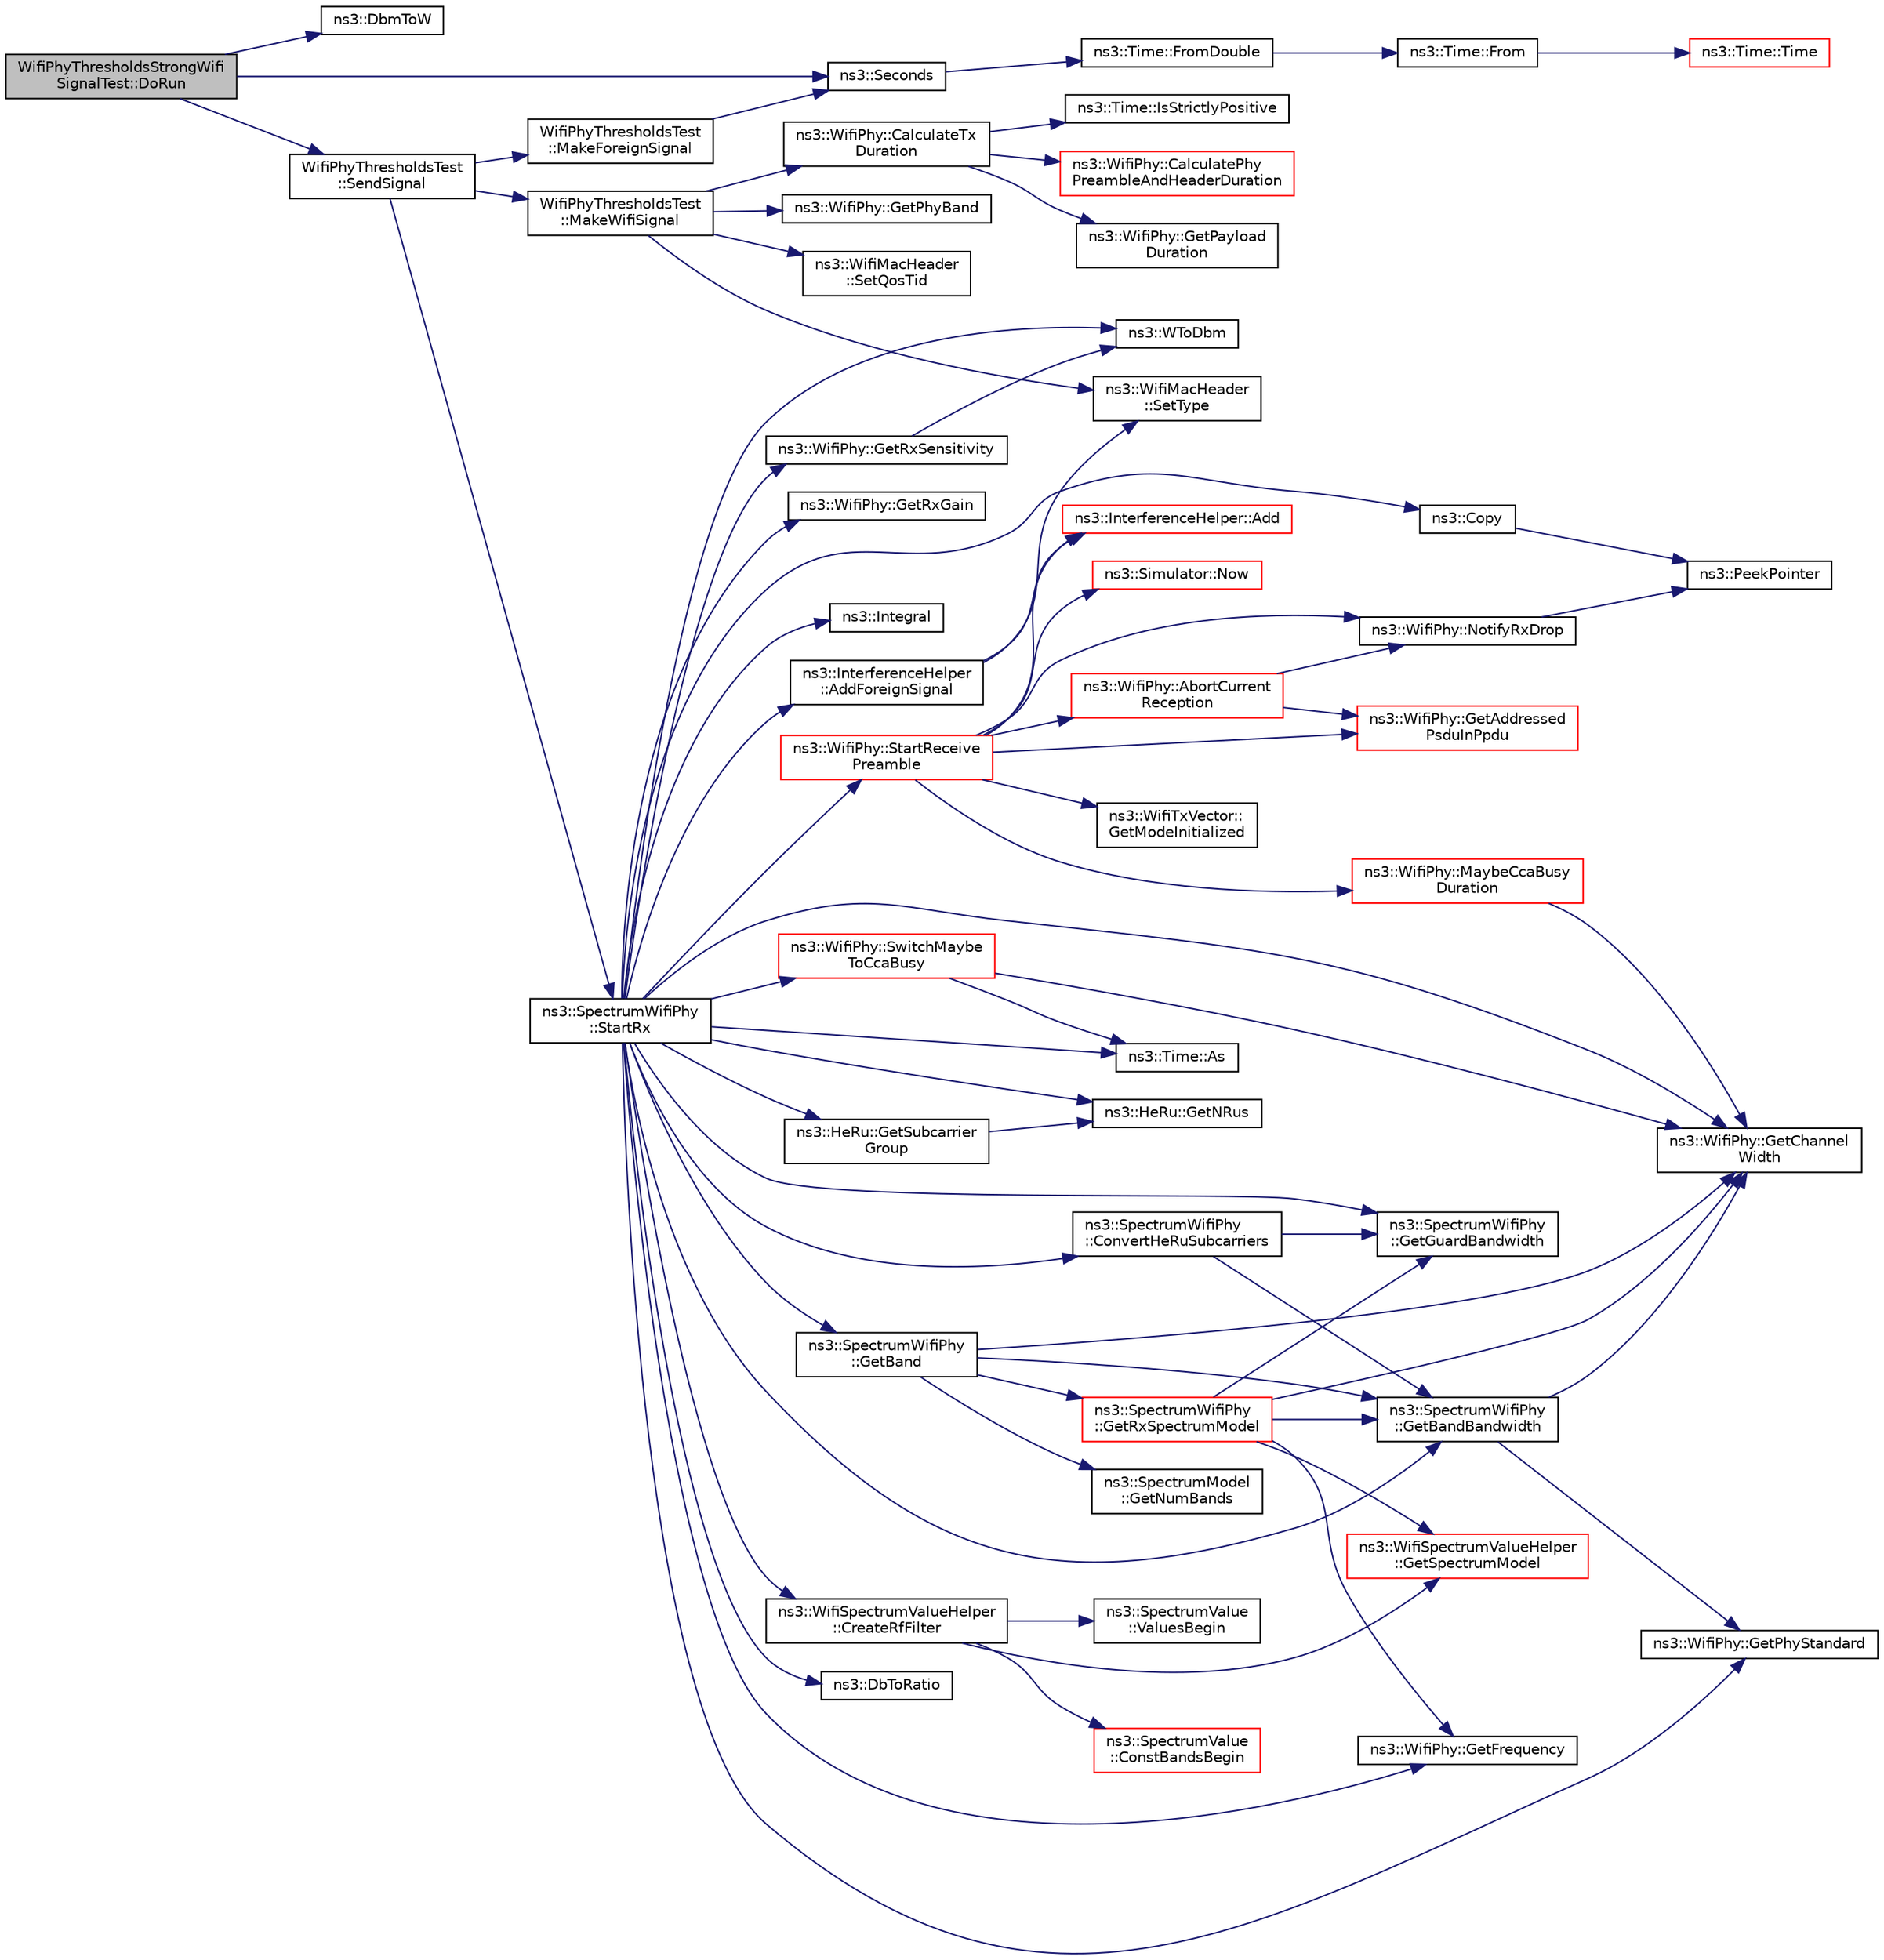 digraph "WifiPhyThresholdsStrongWifiSignalTest::DoRun"
{
 // LATEX_PDF_SIZE
  edge [fontname="Helvetica",fontsize="10",labelfontname="Helvetica",labelfontsize="10"];
  node [fontname="Helvetica",fontsize="10",shape=record];
  rankdir="LR";
  Node1 [label="WifiPhyThresholdsStrongWifi\lSignalTest::DoRun",height=0.2,width=0.4,color="black", fillcolor="grey75", style="filled", fontcolor="black",tooltip="Implementation to actually run this TestCase."];
  Node1 -> Node2 [color="midnightblue",fontsize="10",style="solid",fontname="Helvetica"];
  Node2 [label="ns3::DbmToW",height=0.2,width=0.4,color="black", fillcolor="white", style="filled",URL="$namespacens3.html#a5004264c5648328a038debee4aaddf0e",tooltip="Convert from dBm to Watts."];
  Node1 -> Node3 [color="midnightblue",fontsize="10",style="solid",fontname="Helvetica"];
  Node3 [label="ns3::Seconds",height=0.2,width=0.4,color="black", fillcolor="white", style="filled",URL="$group__timecivil.html#ga33c34b816f8ff6628e33d5c8e9713b9e",tooltip="Construct a Time in the indicated unit."];
  Node3 -> Node4 [color="midnightblue",fontsize="10",style="solid",fontname="Helvetica"];
  Node4 [label="ns3::Time::FromDouble",height=0.2,width=0.4,color="black", fillcolor="white", style="filled",URL="$classns3_1_1_time.html#a60e845f4a74e62495b86356afe604cb4",tooltip="Create a Time equal to value in unit unit."];
  Node4 -> Node5 [color="midnightblue",fontsize="10",style="solid",fontname="Helvetica"];
  Node5 [label="ns3::Time::From",height=0.2,width=0.4,color="black", fillcolor="white", style="filled",URL="$classns3_1_1_time.html#a34e4acc13d0e08cc8cb9cd3b838b9baf",tooltip="Create a Time in the current unit."];
  Node5 -> Node6 [color="midnightblue",fontsize="10",style="solid",fontname="Helvetica"];
  Node6 [label="ns3::Time::Time",height=0.2,width=0.4,color="red", fillcolor="white", style="filled",URL="$classns3_1_1_time.html#a8a39dc1b8cbbd7fe6d940e492d1b925e",tooltip="Default constructor, with value 0."];
  Node1 -> Node9 [color="midnightblue",fontsize="10",style="solid",fontname="Helvetica"];
  Node9 [label="WifiPhyThresholdsTest\l::SendSignal",height=0.2,width=0.4,color="black", fillcolor="white", style="filled",URL="$class_wifi_phy_thresholds_test.html#ad003bb55e9dd86b2e9d04c8dc660256d",tooltip="Send signal function."];
  Node9 -> Node10 [color="midnightblue",fontsize="10",style="solid",fontname="Helvetica"];
  Node10 [label="WifiPhyThresholdsTest\l::MakeForeignSignal",height=0.2,width=0.4,color="black", fillcolor="white", style="filled",URL="$class_wifi_phy_thresholds_test.html#a8ecce65bfbbacce73ecb5a936cb39b8b",tooltip="Make foreign signal function."];
  Node10 -> Node3 [color="midnightblue",fontsize="10",style="solid",fontname="Helvetica"];
  Node9 -> Node11 [color="midnightblue",fontsize="10",style="solid",fontname="Helvetica"];
  Node11 [label="WifiPhyThresholdsTest\l::MakeWifiSignal",height=0.2,width=0.4,color="black", fillcolor="white", style="filled",URL="$class_wifi_phy_thresholds_test.html#a1af720c2ecdb6865a2485760246c85c4",tooltip="Make wifi signal function."];
  Node11 -> Node12 [color="midnightblue",fontsize="10",style="solid",fontname="Helvetica"];
  Node12 [label="ns3::WifiPhy::CalculateTx\lDuration",height=0.2,width=0.4,color="black", fillcolor="white", style="filled",URL="$classns3_1_1_wifi_phy.html#ab05d00f449ae33a33eb7a5bc2a6a5cc5",tooltip=" "];
  Node12 -> Node13 [color="midnightblue",fontsize="10",style="solid",fontname="Helvetica"];
  Node13 [label="ns3::WifiPhy::CalculatePhy\lPreambleAndHeaderDuration",height=0.2,width=0.4,color="red", fillcolor="white", style="filled",URL="$classns3_1_1_wifi_phy.html#a1793e6110ca3623131def396f487c11d",tooltip=" "];
  Node12 -> Node39 [color="midnightblue",fontsize="10",style="solid",fontname="Helvetica"];
  Node39 [label="ns3::WifiPhy::GetPayload\lDuration",height=0.2,width=0.4,color="black", fillcolor="white", style="filled",URL="$classns3_1_1_wifi_phy.html#a94ebbcb2b53ed10974ebf34a234b4bb6",tooltip=" "];
  Node12 -> Node40 [color="midnightblue",fontsize="10",style="solid",fontname="Helvetica"];
  Node40 [label="ns3::Time::IsStrictlyPositive",height=0.2,width=0.4,color="black", fillcolor="white", style="filled",URL="$classns3_1_1_time.html#a0d01aeab2308df799ea2f340d816d4c5",tooltip="Exactly equivalent to t > 0."];
  Node11 -> Node41 [color="midnightblue",fontsize="10",style="solid",fontname="Helvetica"];
  Node41 [label="ns3::WifiPhy::GetPhyBand",height=0.2,width=0.4,color="black", fillcolor="white", style="filled",URL="$classns3_1_1_wifi_phy.html#a2b02fa39810ecab33690e7a83660964f",tooltip="Get the configured Wi-Fi band."];
  Node11 -> Node42 [color="midnightblue",fontsize="10",style="solid",fontname="Helvetica"];
  Node42 [label="ns3::WifiMacHeader\l::SetQosTid",height=0.2,width=0.4,color="black", fillcolor="white", style="filled",URL="$classns3_1_1_wifi_mac_header.html#a84a98932f5b66cca86bdfaa9cb1bcf7b",tooltip="Set the TID for the QoS header."];
  Node11 -> Node43 [color="midnightblue",fontsize="10",style="solid",fontname="Helvetica"];
  Node43 [label="ns3::WifiMacHeader\l::SetType",height=0.2,width=0.4,color="black", fillcolor="white", style="filled",URL="$classns3_1_1_wifi_mac_header.html#a71172371f11f1cfcb3912bb03134c285",tooltip="Set Type/Subtype values with the correct values depending on the given type."];
  Node9 -> Node44 [color="midnightblue",fontsize="10",style="solid",fontname="Helvetica"];
  Node44 [label="ns3::SpectrumWifiPhy\l::StartRx",height=0.2,width=0.4,color="black", fillcolor="white", style="filled",URL="$classns3_1_1_spectrum_wifi_phy.html#aead1ebdbaf59361928cd6ffa7abc3161",tooltip="Input method for delivering a signal from the spectrum channel and low-level PHY interface to this Sp..."];
  Node44 -> Node45 [color="midnightblue",fontsize="10",style="solid",fontname="Helvetica"];
  Node45 [label="ns3::InterferenceHelper\l::AddForeignSignal",height=0.2,width=0.4,color="black", fillcolor="white", style="filled",URL="$classns3_1_1_interference_helper.html#a7266c7d6c1f2eabe7bcc08a98a5e9331",tooltip="Add a non-Wifi signal to interference helper."];
  Node45 -> Node46 [color="midnightblue",fontsize="10",style="solid",fontname="Helvetica"];
  Node46 [label="ns3::InterferenceHelper::Add",height=0.2,width=0.4,color="red", fillcolor="white", style="filled",URL="$classns3_1_1_interference_helper.html#ab51b8d7583a1e2d659fccf4f4d406ec6",tooltip="Add the PPDU-related signal to interference helper."];
  Node45 -> Node43 [color="midnightblue",fontsize="10",style="solid",fontname="Helvetica"];
  Node44 -> Node51 [color="midnightblue",fontsize="10",style="solid",fontname="Helvetica"];
  Node51 [label="ns3::Time::As",height=0.2,width=0.4,color="black", fillcolor="white", style="filled",URL="$classns3_1_1_time.html#ad5198e31c2512226ca0e58b31fad7fd0",tooltip="Attach a unit to a Time, to facilitate output in a specific unit."];
  Node44 -> Node52 [color="midnightblue",fontsize="10",style="solid",fontname="Helvetica"];
  Node52 [label="ns3::SpectrumWifiPhy\l::ConvertHeRuSubcarriers",height=0.2,width=0.4,color="black", fillcolor="white", style="filled",URL="$classns3_1_1_spectrum_wifi_phy.html#aff1f13df5cb050725a5bca70ad7455d3",tooltip=" "];
  Node52 -> Node53 [color="midnightblue",fontsize="10",style="solid",fontname="Helvetica"];
  Node53 [label="ns3::SpectrumWifiPhy\l::GetBandBandwidth",height=0.2,width=0.4,color="black", fillcolor="white", style="filled",URL="$classns3_1_1_spectrum_wifi_phy.html#a41a29304f5453abfbc59872f6725aa56",tooltip=" "];
  Node53 -> Node54 [color="midnightblue",fontsize="10",style="solid",fontname="Helvetica"];
  Node54 [label="ns3::WifiPhy::GetChannel\lWidth",height=0.2,width=0.4,color="black", fillcolor="white", style="filled",URL="$classns3_1_1_wifi_phy.html#af55a96fc67e724abd99aeaeab826187f",tooltip=" "];
  Node53 -> Node55 [color="midnightblue",fontsize="10",style="solid",fontname="Helvetica"];
  Node55 [label="ns3::WifiPhy::GetPhyStandard",height=0.2,width=0.4,color="black", fillcolor="white", style="filled",URL="$classns3_1_1_wifi_phy.html#a74592831f3eccb4d570a0e3d82940817",tooltip="Get the configured Wi-Fi standard."];
  Node52 -> Node56 [color="midnightblue",fontsize="10",style="solid",fontname="Helvetica"];
  Node56 [label="ns3::SpectrumWifiPhy\l::GetGuardBandwidth",height=0.2,width=0.4,color="black", fillcolor="white", style="filled",URL="$classns3_1_1_spectrum_wifi_phy.html#a47d771005e6886bc1ec0d4bbe4f433ba",tooltip=" "];
  Node44 -> Node57 [color="midnightblue",fontsize="10",style="solid",fontname="Helvetica"];
  Node57 [label="ns3::Copy",height=0.2,width=0.4,color="black", fillcolor="white", style="filled",URL="$namespacens3.html#a952d99f6d759fee74dda19f308451bc1",tooltip="Return a deep copy of a Ptr."];
  Node57 -> Node58 [color="midnightblue",fontsize="10",style="solid",fontname="Helvetica"];
  Node58 [label="ns3::PeekPointer",height=0.2,width=0.4,color="black", fillcolor="white", style="filled",URL="$namespacens3.html#af2a7557fe9afdd98d8f6f8f6e412cf5a",tooltip=" "];
  Node44 -> Node59 [color="midnightblue",fontsize="10",style="solid",fontname="Helvetica"];
  Node59 [label="ns3::WifiSpectrumValueHelper\l::CreateRfFilter",height=0.2,width=0.4,color="black", fillcolor="white", style="filled",URL="$classns3_1_1_wifi_spectrum_value_helper.html#af9baff9dc6d17faa49304680616fd327",tooltip="Create a spectral density corresponding to the RF filter."];
  Node59 -> Node60 [color="midnightblue",fontsize="10",style="solid",fontname="Helvetica"];
  Node60 [label="ns3::SpectrumValue\l::ConstBandsBegin",height=0.2,width=0.4,color="red", fillcolor="white", style="filled",URL="$classns3_1_1_spectrum_value.html#a501f15b406f5a39f71356e3b79072b5b",tooltip=" "];
  Node59 -> Node62 [color="midnightblue",fontsize="10",style="solid",fontname="Helvetica"];
  Node62 [label="ns3::WifiSpectrumValueHelper\l::GetSpectrumModel",height=0.2,width=0.4,color="red", fillcolor="white", style="filled",URL="$classns3_1_1_wifi_spectrum_value_helper.html#a81866460c45fba7db3fcc41b772e17f1",tooltip="Return a SpectrumModel instance corresponding to the center frequency and channel width."];
  Node59 -> Node65 [color="midnightblue",fontsize="10",style="solid",fontname="Helvetica"];
  Node65 [label="ns3::SpectrumValue\l::ValuesBegin",height=0.2,width=0.4,color="black", fillcolor="white", style="filled",URL="$classns3_1_1_spectrum_value.html#a3b1adae7ee52561bf560d7b604d9947d",tooltip=" "];
  Node44 -> Node66 [color="midnightblue",fontsize="10",style="solid",fontname="Helvetica"];
  Node66 [label="ns3::DbToRatio",height=0.2,width=0.4,color="black", fillcolor="white", style="filled",URL="$namespacens3.html#ad82c32f157b4f17d3165d6565697b64d",tooltip="Convert from dB to ratio."];
  Node44 -> Node67 [color="midnightblue",fontsize="10",style="solid",fontname="Helvetica"];
  Node67 [label="ns3::SpectrumWifiPhy\l::GetBand",height=0.2,width=0.4,color="black", fillcolor="white", style="filled",URL="$classns3_1_1_spectrum_wifi_phy.html#a5d5b3b3a00a0e571cd51b62dab5790db",tooltip="Get the start band index and the stop band index for a given band."];
  Node67 -> Node53 [color="midnightblue",fontsize="10",style="solid",fontname="Helvetica"];
  Node67 -> Node54 [color="midnightblue",fontsize="10",style="solid",fontname="Helvetica"];
  Node67 -> Node68 [color="midnightblue",fontsize="10",style="solid",fontname="Helvetica"];
  Node68 [label="ns3::SpectrumModel\l::GetNumBands",height=0.2,width=0.4,color="black", fillcolor="white", style="filled",URL="$classns3_1_1_spectrum_model.html#a87535fb130f405c7537e963063c0deb8",tooltip=" "];
  Node67 -> Node69 [color="midnightblue",fontsize="10",style="solid",fontname="Helvetica"];
  Node69 [label="ns3::SpectrumWifiPhy\l::GetRxSpectrumModel",height=0.2,width=0.4,color="red", fillcolor="white", style="filled",URL="$classns3_1_1_spectrum_wifi_phy.html#acf0b11dce74dc51c4b62c36517d07a9f",tooltip=" "];
  Node69 -> Node53 [color="midnightblue",fontsize="10",style="solid",fontname="Helvetica"];
  Node69 -> Node54 [color="midnightblue",fontsize="10",style="solid",fontname="Helvetica"];
  Node69 -> Node70 [color="midnightblue",fontsize="10",style="solid",fontname="Helvetica"];
  Node70 [label="ns3::WifiPhy::GetFrequency",height=0.2,width=0.4,color="black", fillcolor="white", style="filled",URL="$classns3_1_1_wifi_phy.html#afca470e272ec5c3126da63c0a6102f4c",tooltip=" "];
  Node69 -> Node56 [color="midnightblue",fontsize="10",style="solid",fontname="Helvetica"];
  Node69 -> Node62 [color="midnightblue",fontsize="10",style="solid",fontname="Helvetica"];
  Node44 -> Node53 [color="midnightblue",fontsize="10",style="solid",fontname="Helvetica"];
  Node44 -> Node54 [color="midnightblue",fontsize="10",style="solid",fontname="Helvetica"];
  Node44 -> Node70 [color="midnightblue",fontsize="10",style="solid",fontname="Helvetica"];
  Node44 -> Node56 [color="midnightblue",fontsize="10",style="solid",fontname="Helvetica"];
  Node44 -> Node73 [color="midnightblue",fontsize="10",style="solid",fontname="Helvetica"];
  Node73 [label="ns3::HeRu::GetNRus",height=0.2,width=0.4,color="black", fillcolor="white", style="filled",URL="$classns3_1_1_he_ru.html#a71cc57e71a9a37d652fcd25ab9d5140b",tooltip="Get the number of distinct RUs of the given type (number of tones) available in a HE PPDU of the give..."];
  Node44 -> Node55 [color="midnightblue",fontsize="10",style="solid",fontname="Helvetica"];
  Node44 -> Node76 [color="midnightblue",fontsize="10",style="solid",fontname="Helvetica"];
  Node76 [label="ns3::WifiPhy::GetRxGain",height=0.2,width=0.4,color="black", fillcolor="white", style="filled",URL="$classns3_1_1_wifi_phy.html#ab7e2d1d8eacfce01a5504d3d4c97476f",tooltip="Return the reception gain (dB)."];
  Node44 -> Node77 [color="midnightblue",fontsize="10",style="solid",fontname="Helvetica"];
  Node77 [label="ns3::WifiPhy::GetRxSensitivity",height=0.2,width=0.4,color="black", fillcolor="white", style="filled",URL="$classns3_1_1_wifi_phy.html#acc8eba804fc3b0118fc483954f665e22",tooltip="Return the receive sensitivity threshold (dBm)."];
  Node77 -> Node78 [color="midnightblue",fontsize="10",style="solid",fontname="Helvetica"];
  Node78 [label="ns3::WToDbm",height=0.2,width=0.4,color="black", fillcolor="white", style="filled",URL="$namespacens3.html#a256abf4ba6bab6e20f8419fff00e73e2",tooltip="Convert from Watts to dBm."];
  Node44 -> Node74 [color="midnightblue",fontsize="10",style="solid",fontname="Helvetica"];
  Node74 [label="ns3::HeRu::GetSubcarrier\lGroup",height=0.2,width=0.4,color="black", fillcolor="white", style="filled",URL="$classns3_1_1_he_ru.html#ab43abc3c32eedf5644070f3c9bb5b57e",tooltip="Get the subcarrier group of the RU having the given index among all the RUs of the given type (number..."];
  Node74 -> Node73 [color="midnightblue",fontsize="10",style="solid",fontname="Helvetica"];
  Node44 -> Node79 [color="midnightblue",fontsize="10",style="solid",fontname="Helvetica"];
  Node79 [label="ns3::Integral",height=0.2,width=0.4,color="black", fillcolor="white", style="filled",URL="$namespacens3.html#a3dd3817567502f8bc77b04e47134c070",tooltip=" "];
  Node44 -> Node80 [color="midnightblue",fontsize="10",style="solid",fontname="Helvetica"];
  Node80 [label="ns3::WifiPhy::StartReceive\lPreamble",height=0.2,width=0.4,color="red", fillcolor="white", style="filled",URL="$classns3_1_1_wifi_phy.html#af931f42dfd80e57d56822a021b13f9a7",tooltip="Start receiving the PHY preamble of a PPDU (i.e."];
  Node80 -> Node81 [color="midnightblue",fontsize="10",style="solid",fontname="Helvetica"];
  Node81 [label="ns3::WifiPhy::AbortCurrent\lReception",height=0.2,width=0.4,color="red", fillcolor="white", style="filled",URL="$classns3_1_1_wifi_phy.html#a4729f4a5f331978f9b70880a81feaa3b",tooltip="Due to newly arrived signal, the current reception cannot be continued and has to be aborted."];
  Node81 -> Node135 [color="midnightblue",fontsize="10",style="solid",fontname="Helvetica"];
  Node135 [label="ns3::WifiPhy::GetAddressed\lPsduInPpdu",height=0.2,width=0.4,color="red", fillcolor="white", style="filled",URL="$classns3_1_1_wifi_phy.html#a1f8556187bd0e7680a013cab7dc67346",tooltip="Get the PSDU addressed to that PHY in a PPDU (useful for MU PPDU)."];
  Node81 -> Node145 [color="midnightblue",fontsize="10",style="solid",fontname="Helvetica"];
  Node145 [label="ns3::WifiPhy::NotifyRxDrop",height=0.2,width=0.4,color="black", fillcolor="white", style="filled",URL="$classns3_1_1_wifi_phy.html#a3260ec7be02b6716e57af6c682bff96a",tooltip="Public method used to fire a PhyRxDrop trace."];
  Node145 -> Node58 [color="midnightblue",fontsize="10",style="solid",fontname="Helvetica"];
  Node80 -> Node46 [color="midnightblue",fontsize="10",style="solid",fontname="Helvetica"];
  Node80 -> Node135 [color="midnightblue",fontsize="10",style="solid",fontname="Helvetica"];
  Node80 -> Node147 [color="midnightblue",fontsize="10",style="solid",fontname="Helvetica"];
  Node147 [label="ns3::WifiTxVector::\lGetModeInitialized",height=0.2,width=0.4,color="black", fillcolor="white", style="filled",URL="$classns3_1_1_wifi_tx_vector.html#a76c67ceafbc307fd41d049c1b3740761",tooltip=" "];
  Node80 -> Node148 [color="midnightblue",fontsize="10",style="solid",fontname="Helvetica"];
  Node148 [label="ns3::WifiPhy::MaybeCcaBusy\lDuration",height=0.2,width=0.4,color="red", fillcolor="white", style="filled",URL="$classns3_1_1_wifi_phy.html#aa4598d83591258697a98d1c2dad5473a",tooltip="Eventually switch to CCA busy."];
  Node148 -> Node54 [color="midnightblue",fontsize="10",style="solid",fontname="Helvetica"];
  Node80 -> Node145 [color="midnightblue",fontsize="10",style="solid",fontname="Helvetica"];
  Node80 -> Node121 [color="midnightblue",fontsize="10",style="solid",fontname="Helvetica"];
  Node121 [label="ns3::Simulator::Now",height=0.2,width=0.4,color="red", fillcolor="white", style="filled",URL="$classns3_1_1_simulator.html#ac3178fa975b419f7875e7105be122800",tooltip="Return the current simulation virtual time."];
  Node44 -> Node283 [color="midnightblue",fontsize="10",style="solid",fontname="Helvetica"];
  Node283 [label="ns3::WifiPhy::SwitchMaybe\lToCcaBusy",height=0.2,width=0.4,color="red", fillcolor="white", style="filled",URL="$classns3_1_1_wifi_phy.html#a75f5905e356d1cdff251043fa10c158e",tooltip="Check if PHY state should move to CCA busy state based on current state of interference tracker."];
  Node283 -> Node51 [color="midnightblue",fontsize="10",style="solid",fontname="Helvetica"];
  Node283 -> Node54 [color="midnightblue",fontsize="10",style="solid",fontname="Helvetica"];
  Node44 -> Node78 [color="midnightblue",fontsize="10",style="solid",fontname="Helvetica"];
}
